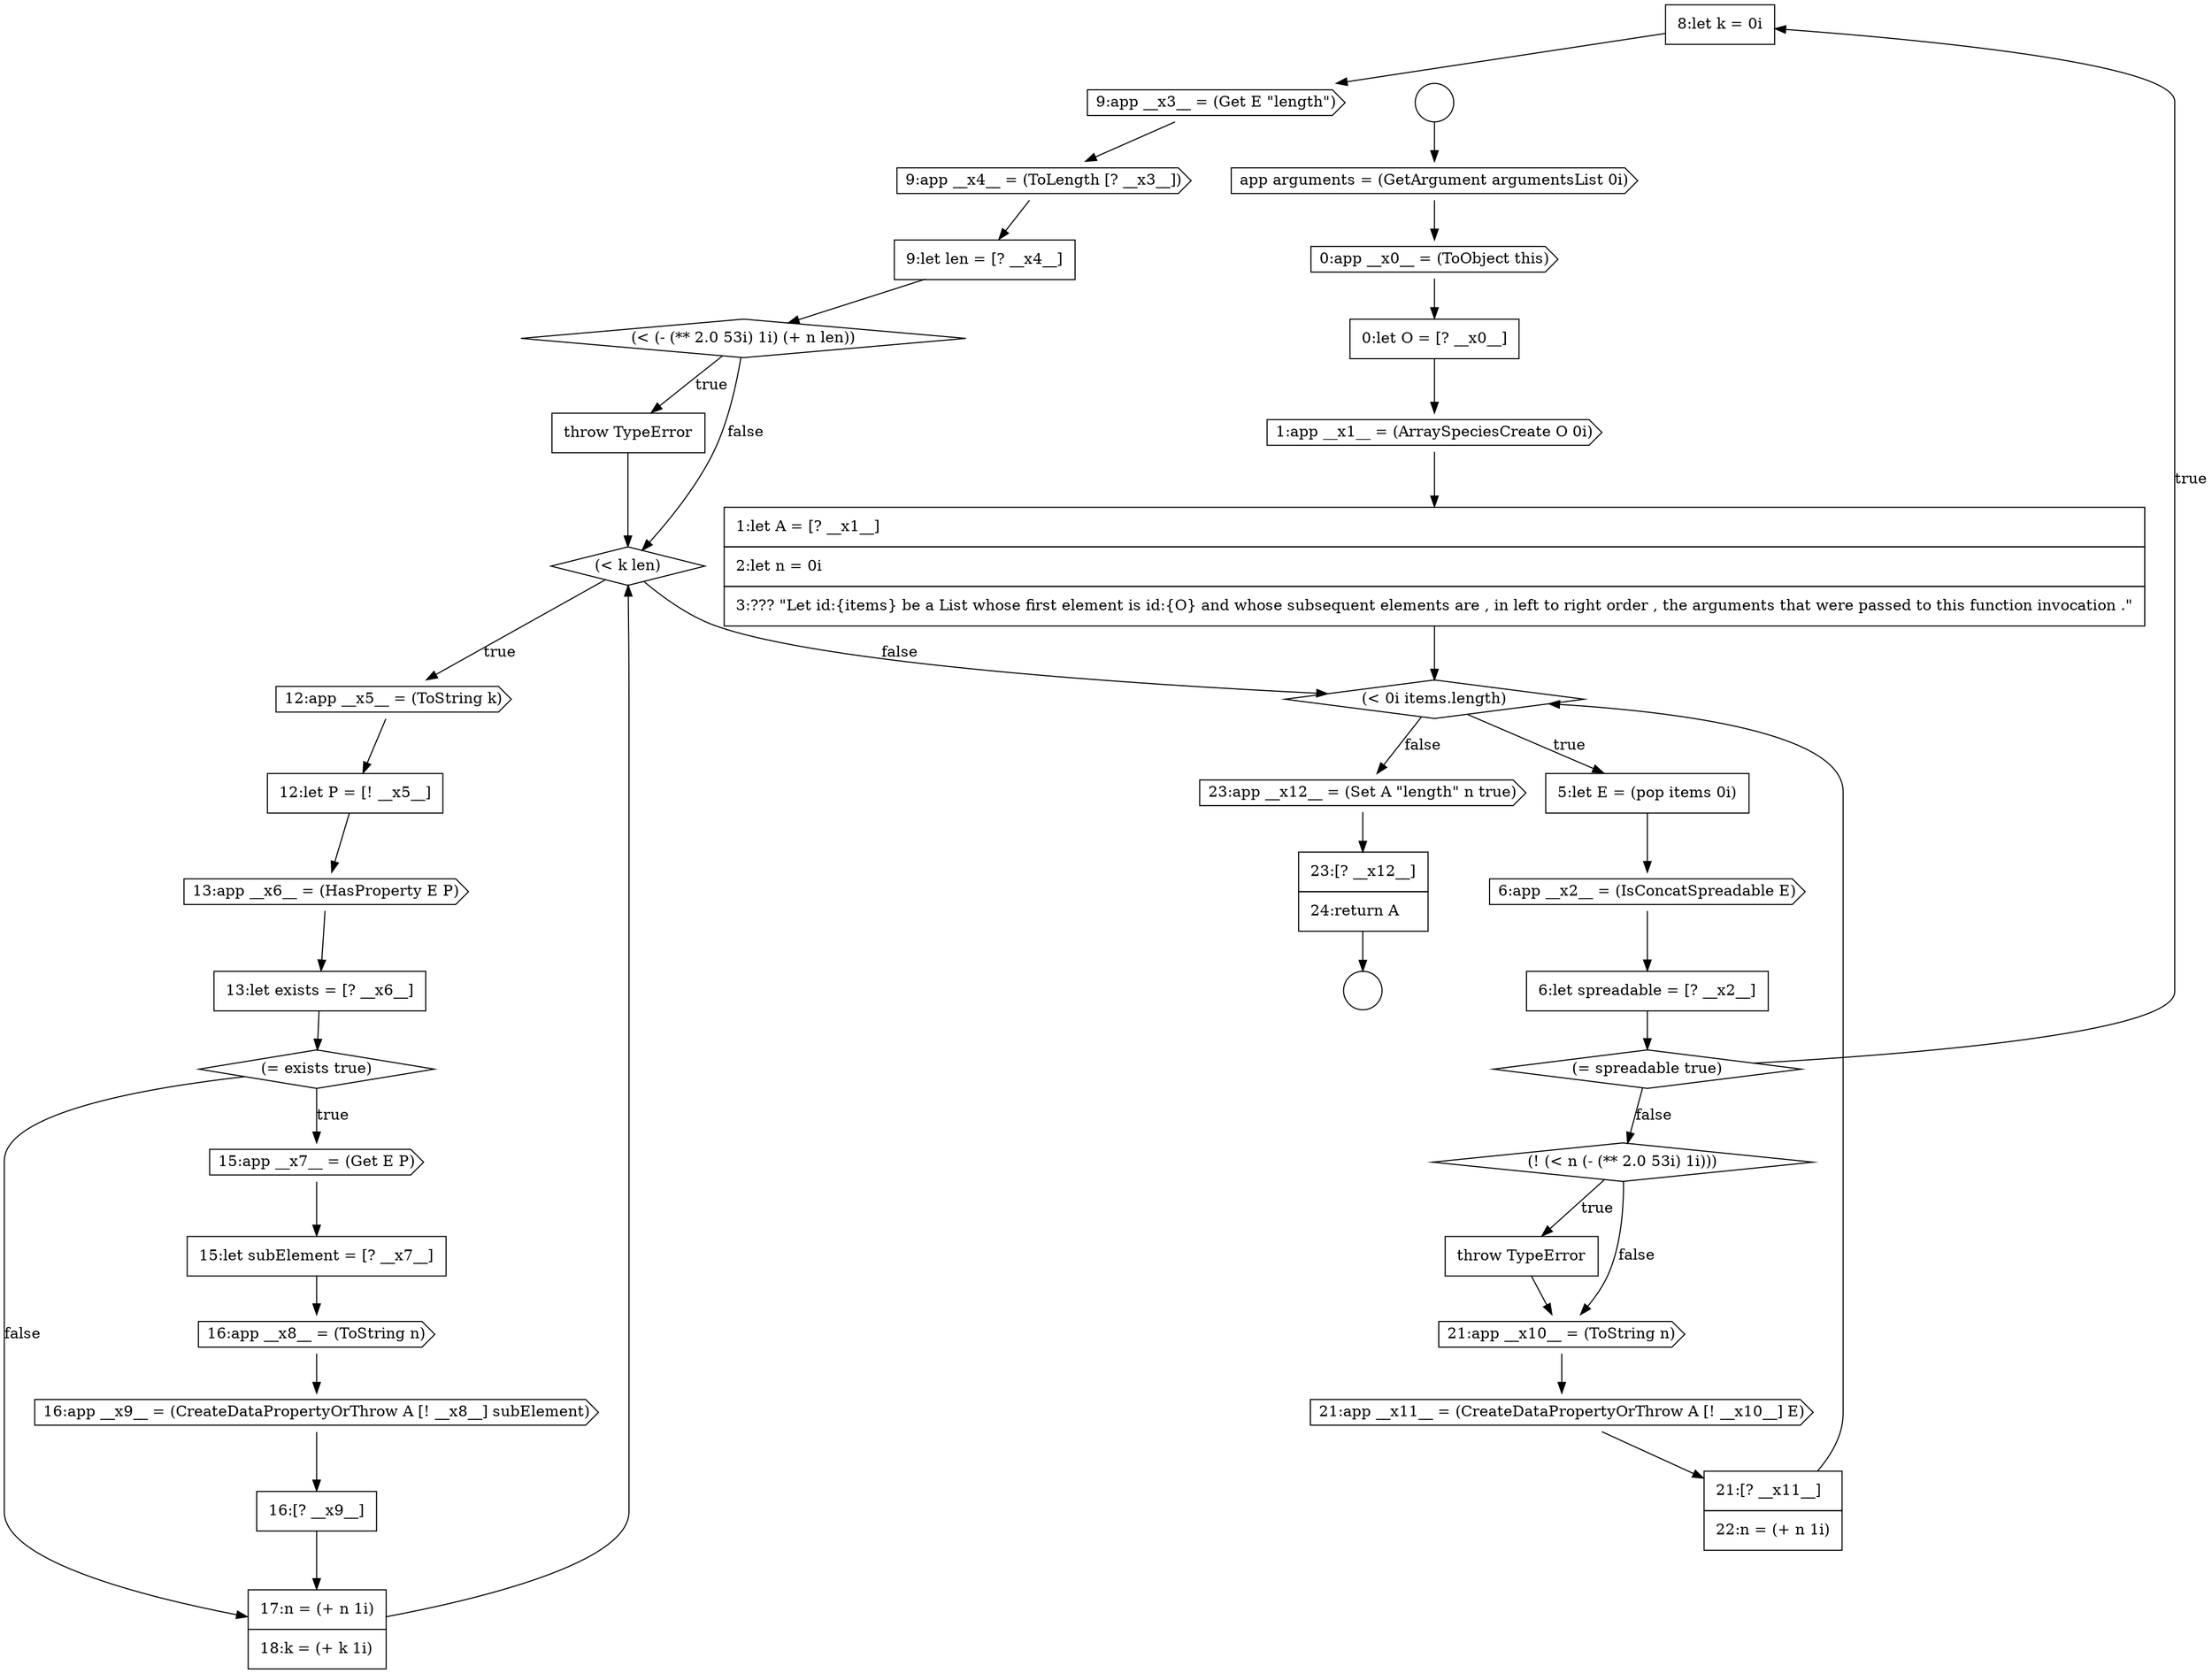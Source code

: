 digraph {
  node14487 [shape=none, margin=0, label=<<font color="black">
    <table border="0" cellborder="1" cellspacing="0" cellpadding="10">
      <tr><td align="left">8:let k = 0i</td></tr>
    </table>
  </font>> color="black" fillcolor="white" style=filled]
  node14477 [shape=cds, label=<<font color="black">app arguments = (GetArgument argumentsList 0i)</font>> color="black" fillcolor="white" style=filled]
  node14505 [shape=diamond, label=<<font color="black">(! (&lt; n (- (** 2.0 53i) 1i)))</font>> color="black" fillcolor="white" style=filled]
  node14497 [shape=none, margin=0, label=<<font color="black">
    <table border="0" cellborder="1" cellspacing="0" cellpadding="10">
      <tr><td align="left">13:let exists = [? __x6__]</td></tr>
    </table>
  </font>> color="black" fillcolor="white" style=filled]
  node14481 [shape=none, margin=0, label=<<font color="black">
    <table border="0" cellborder="1" cellspacing="0" cellpadding="10">
      <tr><td align="left">1:let A = [? __x1__]</td></tr>
      <tr><td align="left">2:let n = 0i</td></tr>
      <tr><td align="left">3:??? &quot;Let id:{items} be a List whose first element is id:{O} and whose subsequent elements are , in left to right order , the arguments that were passed to this function invocation .&quot;</td></tr>
    </table>
  </font>> color="black" fillcolor="white" style=filled]
  node14485 [shape=none, margin=0, label=<<font color="black">
    <table border="0" cellborder="1" cellspacing="0" cellpadding="10">
      <tr><td align="left">6:let spreadable = [? __x2__]</td></tr>
    </table>
  </font>> color="black" fillcolor="white" style=filled]
  node14479 [shape=none, margin=0, label=<<font color="black">
    <table border="0" cellborder="1" cellspacing="0" cellpadding="10">
      <tr><td align="left">0:let O = [? __x0__]</td></tr>
    </table>
  </font>> color="black" fillcolor="white" style=filled]
  node14503 [shape=none, margin=0, label=<<font color="black">
    <table border="0" cellborder="1" cellspacing="0" cellpadding="10">
      <tr><td align="left">16:[? __x9__]</td></tr>
    </table>
  </font>> color="black" fillcolor="white" style=filled]
  node14506 [shape=none, margin=0, label=<<font color="black">
    <table border="0" cellborder="1" cellspacing="0" cellpadding="10">
      <tr><td align="left">throw TypeError</td></tr>
    </table>
  </font>> color="black" fillcolor="white" style=filled]
  node14478 [shape=cds, label=<<font color="black">0:app __x0__ = (ToObject this)</font>> color="black" fillcolor="white" style=filled]
  node14483 [shape=none, margin=0, label=<<font color="black">
    <table border="0" cellborder="1" cellspacing="0" cellpadding="10">
      <tr><td align="left">5:let E = (pop items 0i)</td></tr>
    </table>
  </font>> color="black" fillcolor="white" style=filled]
  node14488 [shape=cds, label=<<font color="black">9:app __x3__ = (Get E &quot;length&quot;)</font>> color="black" fillcolor="white" style=filled]
  node14510 [shape=cds, label=<<font color="black">23:app __x12__ = (Set A &quot;length&quot; n true)</font>> color="black" fillcolor="white" style=filled]
  node14489 [shape=cds, label=<<font color="black">9:app __x4__ = (ToLength [? __x3__])</font>> color="black" fillcolor="white" style=filled]
  node14495 [shape=none, margin=0, label=<<font color="black">
    <table border="0" cellborder="1" cellspacing="0" cellpadding="10">
      <tr><td align="left">12:let P = [! __x5__]</td></tr>
    </table>
  </font>> color="black" fillcolor="white" style=filled]
  node14500 [shape=none, margin=0, label=<<font color="black">
    <table border="0" cellborder="1" cellspacing="0" cellpadding="10">
      <tr><td align="left">15:let subElement = [? __x7__]</td></tr>
    </table>
  </font>> color="black" fillcolor="white" style=filled]
  node14501 [shape=cds, label=<<font color="black">16:app __x8__ = (ToString n)</font>> color="black" fillcolor="white" style=filled]
  node14484 [shape=cds, label=<<font color="black">6:app __x2__ = (IsConcatSpreadable E)</font>> color="black" fillcolor="white" style=filled]
  node14509 [shape=none, margin=0, label=<<font color="black">
    <table border="0" cellborder="1" cellspacing="0" cellpadding="10">
      <tr><td align="left">21:[? __x11__]</td></tr>
      <tr><td align="left">22:n = (+ n 1i)</td></tr>
    </table>
  </font>> color="black" fillcolor="white" style=filled]
  node14492 [shape=none, margin=0, label=<<font color="black">
    <table border="0" cellborder="1" cellspacing="0" cellpadding="10">
      <tr><td align="left">throw TypeError</td></tr>
    </table>
  </font>> color="black" fillcolor="white" style=filled]
  node14494 [shape=cds, label=<<font color="black">12:app __x5__ = (ToString k)</font>> color="black" fillcolor="white" style=filled]
  node14508 [shape=cds, label=<<font color="black">21:app __x11__ = (CreateDataPropertyOrThrow A [! __x10__] E)</font>> color="black" fillcolor="white" style=filled]
  node14502 [shape=cds, label=<<font color="black">16:app __x9__ = (CreateDataPropertyOrThrow A [! __x8__] subElement)</font>> color="black" fillcolor="white" style=filled]
  node14493 [shape=diamond, label=<<font color="black">(&lt; k len)</font>> color="black" fillcolor="white" style=filled]
  node14476 [shape=circle label=" " color="black" fillcolor="white" style=filled]
  node14491 [shape=diamond, label=<<font color="black">(&lt; (- (** 2.0 53i) 1i) (+ n len))</font>> color="black" fillcolor="white" style=filled]
  node14480 [shape=cds, label=<<font color="black">1:app __x1__ = (ArraySpeciesCreate O 0i)</font>> color="black" fillcolor="white" style=filled]
  node14498 [shape=diamond, label=<<font color="black">(= exists true)</font>> color="black" fillcolor="white" style=filled]
  node14507 [shape=cds, label=<<font color="black">21:app __x10__ = (ToString n)</font>> color="black" fillcolor="white" style=filled]
  node14482 [shape=diamond, label=<<font color="black">(&lt; 0i items.length)</font>> color="black" fillcolor="white" style=filled]
  node14496 [shape=cds, label=<<font color="black">13:app __x6__ = (HasProperty E P)</font>> color="black" fillcolor="white" style=filled]
  node14499 [shape=cds, label=<<font color="black">15:app __x7__ = (Get E P)</font>> color="black" fillcolor="white" style=filled]
  node14475 [shape=circle label=" " color="black" fillcolor="white" style=filled]
  node14490 [shape=none, margin=0, label=<<font color="black">
    <table border="0" cellborder="1" cellspacing="0" cellpadding="10">
      <tr><td align="left">9:let len = [? __x4__]</td></tr>
    </table>
  </font>> color="black" fillcolor="white" style=filled]
  node14504 [shape=none, margin=0, label=<<font color="black">
    <table border="0" cellborder="1" cellspacing="0" cellpadding="10">
      <tr><td align="left">17:n = (+ n 1i)</td></tr>
      <tr><td align="left">18:k = (+ k 1i)</td></tr>
    </table>
  </font>> color="black" fillcolor="white" style=filled]
  node14486 [shape=diamond, label=<<font color="black">(= spreadable true)</font>> color="black" fillcolor="white" style=filled]
  node14511 [shape=none, margin=0, label=<<font color="black">
    <table border="0" cellborder="1" cellspacing="0" cellpadding="10">
      <tr><td align="left">23:[? __x12__]</td></tr>
      <tr><td align="left">24:return A</td></tr>
    </table>
  </font>> color="black" fillcolor="white" style=filled]
  node14500 -> node14501 [ color="black"]
  node14487 -> node14488 [ color="black"]
  node14505 -> node14506 [label=<<font color="black">true</font>> color="black"]
  node14505 -> node14507 [label=<<font color="black">false</font>> color="black"]
  node14492 -> node14493 [ color="black"]
  node14508 -> node14509 [ color="black"]
  node14495 -> node14496 [ color="black"]
  node14501 -> node14502 [ color="black"]
  node14488 -> node14489 [ color="black"]
  node14497 -> node14498 [ color="black"]
  node14506 -> node14507 [ color="black"]
  node14510 -> node14511 [ color="black"]
  node14503 -> node14504 [ color="black"]
  node14511 -> node14476 [ color="black"]
  node14504 -> node14493 [ color="black"]
  node14507 -> node14508 [ color="black"]
  node14480 -> node14481 [ color="black"]
  node14482 -> node14483 [label=<<font color="black">true</font>> color="black"]
  node14482 -> node14510 [label=<<font color="black">false</font>> color="black"]
  node14485 -> node14486 [ color="black"]
  node14483 -> node14484 [ color="black"]
  node14489 -> node14490 [ color="black"]
  node14475 -> node14477 [ color="black"]
  node14486 -> node14487 [label=<<font color="black">true</font>> color="black"]
  node14486 -> node14505 [label=<<font color="black">false</font>> color="black"]
  node14477 -> node14478 [ color="black"]
  node14494 -> node14495 [ color="black"]
  node14478 -> node14479 [ color="black"]
  node14499 -> node14500 [ color="black"]
  node14484 -> node14485 [ color="black"]
  node14496 -> node14497 [ color="black"]
  node14479 -> node14480 [ color="black"]
  node14491 -> node14492 [label=<<font color="black">true</font>> color="black"]
  node14491 -> node14493 [label=<<font color="black">false</font>> color="black"]
  node14502 -> node14503 [ color="black"]
  node14481 -> node14482 [ color="black"]
  node14490 -> node14491 [ color="black"]
  node14509 -> node14482 [ color="black"]
  node14498 -> node14499 [label=<<font color="black">true</font>> color="black"]
  node14498 -> node14504 [label=<<font color="black">false</font>> color="black"]
  node14493 -> node14494 [label=<<font color="black">true</font>> color="black"]
  node14493 -> node14482 [label=<<font color="black">false</font>> color="black"]
}
